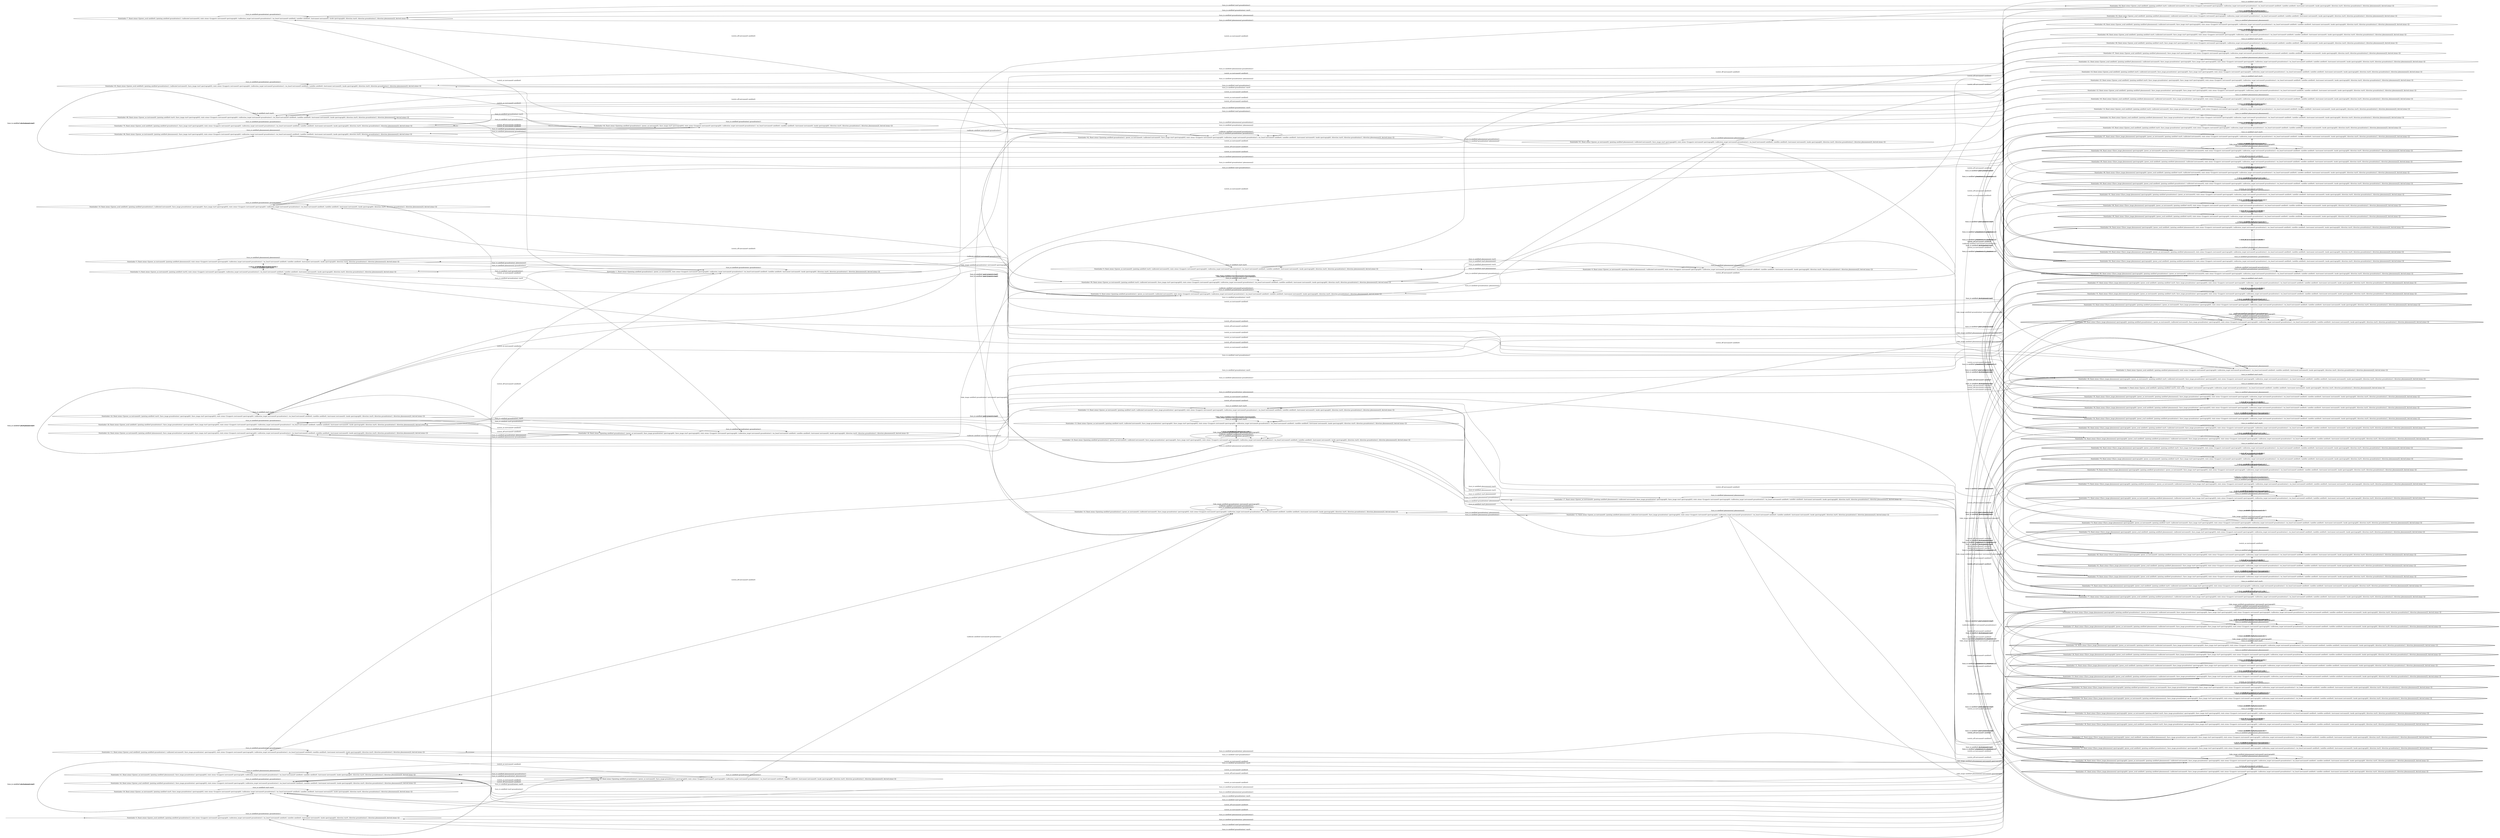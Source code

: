 digraph {
rankdir="LR"
s0[label="State(index=0, fluent atoms=[(power_avail satellite0), (pointing satellite0 groundstation1)], static atoms=[(supports instrument0 spectrograph0), (calibration_target instrument0 groundstation1), (on_board instrument0 satellite0), (satellite satellite0), (instrument instrument0), (mode spectrograph0), (direction star0), (direction groundstation1), (direction phenomenon2)], derived atoms=[])"]
s1[label="State(index=1, fluent atoms=[(pointing satellite0 groundstation1), (power_on instrument0)], static atoms=[(supports instrument0 spectrograph0), (calibration_target instrument0 groundstation1), (on_board instrument0 satellite0), (satellite satellite0), (instrument instrument0), (mode spectrograph0), (direction star0), (direction groundstation1), (direction phenomenon2)], derived atoms=[])"]
s2[label="State(index=2, fluent atoms=[(power_avail satellite0), (pointing satellite0 phenomenon2)], static atoms=[(supports instrument0 spectrograph0), (calibration_target instrument0 groundstation1), (on_board instrument0 satellite0), (satellite satellite0), (instrument instrument0), (mode spectrograph0), (direction star0), (direction groundstation1), (direction phenomenon2)], derived atoms=[])"]
s3[label="State(index=3, fluent atoms=[(power_avail satellite0), (pointing satellite0 star0)], static atoms=[(supports instrument0 spectrograph0), (calibration_target instrument0 groundstation1), (on_board instrument0 satellite0), (satellite satellite0), (instrument instrument0), (mode spectrograph0), (direction star0), (direction groundstation1), (direction phenomenon2)], derived atoms=[])"]
s4[label="State(index=4, fluent atoms=[(power_on instrument0), (pointing satellite0 star0)], static atoms=[(supports instrument0 spectrograph0), (calibration_target instrument0 groundstation1), (on_board instrument0 satellite0), (satellite satellite0), (instrument instrument0), (mode spectrograph0), (direction star0), (direction groundstation1), (direction phenomenon2)], derived atoms=[])"]
s5[label="State(index=5, fluent atoms=[(power_on instrument0), (pointing satellite0 phenomenon2)], static atoms=[(supports instrument0 spectrograph0), (calibration_target instrument0 groundstation1), (on_board instrument0 satellite0), (satellite satellite0), (instrument instrument0), (mode spectrograph0), (direction star0), (direction groundstation1), (direction phenomenon2)], derived atoms=[])"]
s6[label="State(index=6, fluent atoms=[(pointing satellite0 groundstation1), (power_on instrument0), (calibrated instrument0)], static atoms=[(supports instrument0 spectrograph0), (calibration_target instrument0 groundstation1), (on_board instrument0 satellite0), (satellite satellite0), (instrument instrument0), (mode spectrograph0), (direction star0), (direction groundstation1), (direction phenomenon2)], derived atoms=[])"]
s7[label="State(index=7, fluent atoms=[(power_avail satellite0), (pointing satellite0 groundstation1), (calibrated instrument0)], static atoms=[(supports instrument0 spectrograph0), (calibration_target instrument0 groundstation1), (on_board instrument0 satellite0), (satellite satellite0), (instrument instrument0), (mode spectrograph0), (direction star0), (direction groundstation1), (direction phenomenon2)], derived atoms=[])"]
s8[label="State(index=8, fluent atoms=[(power_on instrument0), (pointing satellite0 phenomenon2), (calibrated instrument0)], static atoms=[(supports instrument0 spectrograph0), (calibration_target instrument0 groundstation1), (on_board instrument0 satellite0), (satellite satellite0), (instrument instrument0), (mode spectrograph0), (direction star0), (direction groundstation1), (direction phenomenon2)], derived atoms=[])"]
s9[label="State(index=9, fluent atoms=[(power_on instrument0), (pointing satellite0 star0), (calibrated instrument0)], static atoms=[(supports instrument0 spectrograph0), (calibration_target instrument0 groundstation1), (on_board instrument0 satellite0), (satellite satellite0), (instrument instrument0), (mode spectrograph0), (direction star0), (direction groundstation1), (direction phenomenon2)], derived atoms=[])"]
s10[label="State(index=10, fluent atoms=[(pointing satellite0 groundstation1), (power_on instrument0), (calibrated instrument0), (have_image groundstation1 spectrograph0)], static atoms=[(supports instrument0 spectrograph0), (calibration_target instrument0 groundstation1), (on_board instrument0 satellite0), (satellite satellite0), (instrument instrument0), (mode spectrograph0), (direction star0), (direction groundstation1), (direction phenomenon2)], derived atoms=[])"]
s11[label="State(index=11, fluent atoms=[(power_avail satellite0), (pointing satellite0 groundstation1), (calibrated instrument0), (have_image groundstation1 spectrograph0)], static atoms=[(supports instrument0 spectrograph0), (calibration_target instrument0 groundstation1), (on_board instrument0 satellite0), (satellite satellite0), (instrument instrument0), (mode spectrograph0), (direction star0), (direction groundstation1), (direction phenomenon2)], derived atoms=[])"]
s12[label="State(index=12, fluent atoms=[(power_on instrument0), (pointing satellite0 phenomenon2), (calibrated instrument0), (have_image groundstation1 spectrograph0)], static atoms=[(supports instrument0 spectrograph0), (calibration_target instrument0 groundstation1), (on_board instrument0 satellite0), (satellite satellite0), (instrument instrument0), (mode spectrograph0), (direction star0), (direction groundstation1), (direction phenomenon2)], derived atoms=[])"]
s13[label="State(index=13, fluent atoms=[(power_on instrument0), (pointing satellite0 star0), (calibrated instrument0), (have_image groundstation1 spectrograph0)], static atoms=[(supports instrument0 spectrograph0), (calibration_target instrument0 groundstation1), (on_board instrument0 satellite0), (satellite satellite0), (instrument instrument0), (mode spectrograph0), (direction star0), (direction groundstation1), (direction phenomenon2)], derived atoms=[])"]
s14[label="State(index=14, fluent atoms=[(power_avail satellite0), (pointing satellite0 star0), (calibrated instrument0), (have_image groundstation1 spectrograph0)], static atoms=[(supports instrument0 spectrograph0), (calibration_target instrument0 groundstation1), (on_board instrument0 satellite0), (satellite satellite0), (instrument instrument0), (mode spectrograph0), (direction star0), (direction groundstation1), (direction phenomenon2)], derived atoms=[])"]
s15[label="State(index=15, fluent atoms=[(power_on instrument0), (pointing satellite0 star0), (calibrated instrument0), (have_image groundstation1 spectrograph0), (have_image star0 spectrograph0)], static atoms=[(supports instrument0 spectrograph0), (calibration_target instrument0 groundstation1), (on_board instrument0 satellite0), (satellite satellite0), (instrument instrument0), (mode spectrograph0), (direction star0), (direction groundstation1), (direction phenomenon2)], derived atoms=[])"]
s16[label="State(index=16, fluent atoms=[(power_avail satellite0), (pointing satellite0 star0), (calibrated instrument0), (have_image groundstation1 spectrograph0), (have_image star0 spectrograph0)], static atoms=[(supports instrument0 spectrograph0), (calibration_target instrument0 groundstation1), (on_board instrument0 satellite0), (satellite satellite0), (instrument instrument0), (mode spectrograph0), (direction star0), (direction groundstation1), (direction phenomenon2)], derived atoms=[])"]
s17[label="State(index=17, fluent atoms=[(power_on instrument0), (pointing satellite0 phenomenon2), (calibrated instrument0), (have_image groundstation1 spectrograph0), (have_image star0 spectrograph0)], static atoms=[(supports instrument0 spectrograph0), (calibration_target instrument0 groundstation1), (on_board instrument0 satellite0), (satellite satellite0), (instrument instrument0), (mode spectrograph0), (direction star0), (direction groundstation1), (direction phenomenon2)], derived atoms=[])"]
s18[label="State(index=18, fluent atoms=[(pointing satellite0 groundstation1), (power_on instrument0), (calibrated instrument0), (have_image groundstation1 spectrograph0), (have_image star0 spectrograph0)], static atoms=[(supports instrument0 spectrograph0), (calibration_target instrument0 groundstation1), (on_board instrument0 satellite0), (satellite satellite0), (instrument instrument0), (mode spectrograph0), (direction star0), (direction groundstation1), (direction phenomenon2)], derived atoms=[])"]
s19[label="State(index=19, fluent atoms=[(power_avail satellite0), (pointing satellite0 groundstation1), (calibrated instrument0), (have_image groundstation1 spectrograph0), (have_image star0 spectrograph0)], static atoms=[(supports instrument0 spectrograph0), (calibration_target instrument0 groundstation1), (on_board instrument0 satellite0), (satellite satellite0), (instrument instrument0), (mode spectrograph0), (direction star0), (direction groundstation1), (direction phenomenon2)], derived atoms=[])"]
s20[label="State(index=20, fluent atoms=[(pointing satellite0 groundstation1), (power_on instrument0), (have_image groundstation1 spectrograph0), (have_image star0 spectrograph0)], static atoms=[(supports instrument0 spectrograph0), (calibration_target instrument0 groundstation1), (on_board instrument0 satellite0), (satellite satellite0), (instrument instrument0), (mode spectrograph0), (direction star0), (direction groundstation1), (direction phenomenon2)], derived atoms=[])"]
s21[label="State(index=21, fluent atoms=[(power_avail satellite0), (pointing satellite0 phenomenon2), (calibrated instrument0), (have_image groundstation1 spectrograph0), (have_image star0 spectrograph0)], static atoms=[(supports instrument0 spectrograph0), (calibration_target instrument0 groundstation1), (on_board instrument0 satellite0), (satellite satellite0), (instrument instrument0), (mode spectrograph0), (direction star0), (direction groundstation1), (direction phenomenon2)], derived atoms=[])"]
s22[label="State(index=22, fluent atoms=[(power_on instrument0), (pointing satellite0 phenomenon2), (have_image groundstation1 spectrograph0), (have_image star0 spectrograph0)], static atoms=[(supports instrument0 spectrograph0), (calibration_target instrument0 groundstation1), (on_board instrument0 satellite0), (satellite satellite0), (instrument instrument0), (mode spectrograph0), (direction star0), (direction groundstation1), (direction phenomenon2)], derived atoms=[])"]
s23[label="State(index=23, fluent atoms=[(power_avail satellite0), (pointing satellite0 phenomenon2), (have_image groundstation1 spectrograph0), (have_image star0 spectrograph0)], static atoms=[(supports instrument0 spectrograph0), (calibration_target instrument0 groundstation1), (on_board instrument0 satellite0), (satellite satellite0), (instrument instrument0), (mode spectrograph0), (direction star0), (direction groundstation1), (direction phenomenon2)], derived atoms=[])"]
s24[label="State(index=24, fluent atoms=[(power_on instrument0), (pointing satellite0 star0), (have_image groundstation1 spectrograph0), (have_image star0 spectrograph0)], static atoms=[(supports instrument0 spectrograph0), (calibration_target instrument0 groundstation1), (on_board instrument0 satellite0), (satellite satellite0), (instrument instrument0), (mode spectrograph0), (direction star0), (direction groundstation1), (direction phenomenon2)], derived atoms=[])"]
s25[label="State(index=25, fluent atoms=[(power_avail satellite0), (pointing satellite0 star0), (have_image groundstation1 spectrograph0), (have_image star0 spectrograph0)], static atoms=[(supports instrument0 spectrograph0), (calibration_target instrument0 groundstation1), (on_board instrument0 satellite0), (satellite satellite0), (instrument instrument0), (mode spectrograph0), (direction star0), (direction groundstation1), (direction phenomenon2)], derived atoms=[])"]
s26[label="State(index=26, fluent atoms=[(power_avail satellite0), (pointing satellite0 groundstation1), (have_image groundstation1 spectrograph0), (have_image star0 spectrograph0)], static atoms=[(supports instrument0 spectrograph0), (calibration_target instrument0 groundstation1), (on_board instrument0 satellite0), (satellite satellite0), (instrument instrument0), (mode spectrograph0), (direction star0), (direction groundstation1), (direction phenomenon2)], derived atoms=[])"]
s27[peripheries=2,label="State(index=27, fluent atoms=[(have_image phenomenon2 spectrograph0), (power_on instrument0), (pointing satellite0 phenomenon2), (calibrated instrument0), (have_image groundstation1 spectrograph0), (have_image star0 spectrograph0)], static atoms=[(supports instrument0 spectrograph0), (calibration_target instrument0 groundstation1), (on_board instrument0 satellite0), (satellite satellite0), (instrument instrument0), (mode spectrograph0), (direction star0), (direction groundstation1), (direction phenomenon2)], derived atoms=[])"]
s28[peripheries=2,label="State(index=28, fluent atoms=[(have_image phenomenon2 spectrograph0), (power_avail satellite0), (pointing satellite0 phenomenon2), (calibrated instrument0), (have_image groundstation1 spectrograph0), (have_image star0 spectrograph0)], static atoms=[(supports instrument0 spectrograph0), (calibration_target instrument0 groundstation1), (on_board instrument0 satellite0), (satellite satellite0), (instrument instrument0), (mode spectrograph0), (direction star0), (direction groundstation1), (direction phenomenon2)], derived atoms=[])"]
s29[peripheries=2,label="State(index=29, fluent atoms=[(have_image phenomenon2 spectrograph0), (pointing satellite0 groundstation1), (power_on instrument0), (calibrated instrument0), (have_image groundstation1 spectrograph0), (have_image star0 spectrograph0)], static atoms=[(supports instrument0 spectrograph0), (calibration_target instrument0 groundstation1), (on_board instrument0 satellite0), (satellite satellite0), (instrument instrument0), (mode spectrograph0), (direction star0), (direction groundstation1), (direction phenomenon2)], derived atoms=[])"]
s30[peripheries=2,label="State(index=30, fluent atoms=[(have_image phenomenon2 spectrograph0), (power_on instrument0), (pointing satellite0 star0), (calibrated instrument0), (have_image groundstation1 spectrograph0), (have_image star0 spectrograph0)], static atoms=[(supports instrument0 spectrograph0), (calibration_target instrument0 groundstation1), (on_board instrument0 satellite0), (satellite satellite0), (instrument instrument0), (mode spectrograph0), (direction star0), (direction groundstation1), (direction phenomenon2)], derived atoms=[])"]
s31[peripheries=2,label="State(index=31, fluent atoms=[(have_image phenomenon2 spectrograph0), (power_avail satellite0), (pointing satellite0 star0), (calibrated instrument0), (have_image groundstation1 spectrograph0), (have_image star0 spectrograph0)], static atoms=[(supports instrument0 spectrograph0), (calibration_target instrument0 groundstation1), (on_board instrument0 satellite0), (satellite satellite0), (instrument instrument0), (mode spectrograph0), (direction star0), (direction groundstation1), (direction phenomenon2)], derived atoms=[])"]
s32[peripheries=2,label="State(index=32, fluent atoms=[(have_image phenomenon2 spectrograph0), (power_on instrument0), (pointing satellite0 star0), (have_image groundstation1 spectrograph0), (have_image star0 spectrograph0)], static atoms=[(supports instrument0 spectrograph0), (calibration_target instrument0 groundstation1), (on_board instrument0 satellite0), (satellite satellite0), (instrument instrument0), (mode spectrograph0), (direction star0), (direction groundstation1), (direction phenomenon2)], derived atoms=[])"]
s33[peripheries=2,label="State(index=33, fluent atoms=[(have_image phenomenon2 spectrograph0), (power_avail satellite0), (pointing satellite0 groundstation1), (calibrated instrument0), (have_image groundstation1 spectrograph0), (have_image star0 spectrograph0)], static atoms=[(supports instrument0 spectrograph0), (calibration_target instrument0 groundstation1), (on_board instrument0 satellite0), (satellite satellite0), (instrument instrument0), (mode spectrograph0), (direction star0), (direction groundstation1), (direction phenomenon2)], derived atoms=[])"]
s34[peripheries=2,label="State(index=34, fluent atoms=[(have_image phenomenon2 spectrograph0), (pointing satellite0 groundstation1), (power_on instrument0), (have_image groundstation1 spectrograph0), (have_image star0 spectrograph0)], static atoms=[(supports instrument0 spectrograph0), (calibration_target instrument0 groundstation1), (on_board instrument0 satellite0), (satellite satellite0), (instrument instrument0), (mode spectrograph0), (direction star0), (direction groundstation1), (direction phenomenon2)], derived atoms=[])"]
s35[peripheries=2,label="State(index=35, fluent atoms=[(have_image phenomenon2 spectrograph0), (power_avail satellite0), (pointing satellite0 groundstation1), (have_image groundstation1 spectrograph0), (have_image star0 spectrograph0)], static atoms=[(supports instrument0 spectrograph0), (calibration_target instrument0 groundstation1), (on_board instrument0 satellite0), (satellite satellite0), (instrument instrument0), (mode spectrograph0), (direction star0), (direction groundstation1), (direction phenomenon2)], derived atoms=[])"]
s36[peripheries=2,label="State(index=36, fluent atoms=[(have_image phenomenon2 spectrograph0), (power_on instrument0), (pointing satellite0 phenomenon2), (have_image groundstation1 spectrograph0), (have_image star0 spectrograph0)], static atoms=[(supports instrument0 spectrograph0), (calibration_target instrument0 groundstation1), (on_board instrument0 satellite0), (satellite satellite0), (instrument instrument0), (mode spectrograph0), (direction star0), (direction groundstation1), (direction phenomenon2)], derived atoms=[])"]
s37[peripheries=2,label="State(index=37, fluent atoms=[(have_image phenomenon2 spectrograph0), (power_avail satellite0), (pointing satellite0 phenomenon2), (have_image groundstation1 spectrograph0), (have_image star0 spectrograph0)], static atoms=[(supports instrument0 spectrograph0), (calibration_target instrument0 groundstation1), (on_board instrument0 satellite0), (satellite satellite0), (instrument instrument0), (mode spectrograph0), (direction star0), (direction groundstation1), (direction phenomenon2)], derived atoms=[])"]
s38[peripheries=2,label="State(index=38, fluent atoms=[(have_image phenomenon2 spectrograph0), (power_avail satellite0), (pointing satellite0 star0), (have_image groundstation1 spectrograph0), (have_image star0 spectrograph0)], static atoms=[(supports instrument0 spectrograph0), (calibration_target instrument0 groundstation1), (on_board instrument0 satellite0), (satellite satellite0), (instrument instrument0), (mode spectrograph0), (direction star0), (direction groundstation1), (direction phenomenon2)], derived atoms=[])"]
s39[label="State(index=39, fluent atoms=[(power_on instrument0), (pointing satellite0 star0), (have_image groundstation1 spectrograph0)], static atoms=[(supports instrument0 spectrograph0), (calibration_target instrument0 groundstation1), (on_board instrument0 satellite0), (satellite satellite0), (instrument instrument0), (mode spectrograph0), (direction star0), (direction groundstation1), (direction phenomenon2)], derived atoms=[])"]
s40[label="State(index=40, fluent atoms=[(power_avail satellite0), (pointing satellite0 phenomenon2), (calibrated instrument0), (have_image groundstation1 spectrograph0)], static atoms=[(supports instrument0 spectrograph0), (calibration_target instrument0 groundstation1), (on_board instrument0 satellite0), (satellite satellite0), (instrument instrument0), (mode spectrograph0), (direction star0), (direction groundstation1), (direction phenomenon2)], derived atoms=[])"]
s41[label="State(index=41, fluent atoms=[(power_on instrument0), (pointing satellite0 phenomenon2), (have_image groundstation1 spectrograph0)], static atoms=[(supports instrument0 spectrograph0), (calibration_target instrument0 groundstation1), (on_board instrument0 satellite0), (satellite satellite0), (instrument instrument0), (mode spectrograph0), (direction star0), (direction groundstation1), (direction phenomenon2)], derived atoms=[])"]
s42[label="State(index=42, fluent atoms=[(power_avail satellite0), (pointing satellite0 phenomenon2), (have_image groundstation1 spectrograph0)], static atoms=[(supports instrument0 spectrograph0), (calibration_target instrument0 groundstation1), (on_board instrument0 satellite0), (satellite satellite0), (instrument instrument0), (mode spectrograph0), (direction star0), (direction groundstation1), (direction phenomenon2)], derived atoms=[])"]
s43[label="State(index=43, fluent atoms=[(pointing satellite0 groundstation1), (power_on instrument0), (have_image groundstation1 spectrograph0)], static atoms=[(supports instrument0 spectrograph0), (calibration_target instrument0 groundstation1), (on_board instrument0 satellite0), (satellite satellite0), (instrument instrument0), (mode spectrograph0), (direction star0), (direction groundstation1), (direction phenomenon2)], derived atoms=[])"]
s44[label="State(index=44, fluent atoms=[(power_avail satellite0), (pointing satellite0 groundstation1), (have_image groundstation1 spectrograph0)], static atoms=[(supports instrument0 spectrograph0), (calibration_target instrument0 groundstation1), (on_board instrument0 satellite0), (satellite satellite0), (instrument instrument0), (mode spectrograph0), (direction star0), (direction groundstation1), (direction phenomenon2)], derived atoms=[])"]
s45[label="State(index=45, fluent atoms=[(power_avail satellite0), (pointing satellite0 star0), (have_image groundstation1 spectrograph0)], static atoms=[(supports instrument0 spectrograph0), (calibration_target instrument0 groundstation1), (on_board instrument0 satellite0), (satellite satellite0), (instrument instrument0), (mode spectrograph0), (direction star0), (direction groundstation1), (direction phenomenon2)], derived atoms=[])"]
s46[peripheries=2,label="State(index=46, fluent atoms=[(have_image phenomenon2 spectrograph0), (power_on instrument0), (pointing satellite0 phenomenon2), (calibrated instrument0), (have_image groundstation1 spectrograph0)], static atoms=[(supports instrument0 spectrograph0), (calibration_target instrument0 groundstation1), (on_board instrument0 satellite0), (satellite satellite0), (instrument instrument0), (mode spectrograph0), (direction star0), (direction groundstation1), (direction phenomenon2)], derived atoms=[])"]
s47[peripheries=2,label="State(index=47, fluent atoms=[(have_image phenomenon2 spectrograph0), (power_avail satellite0), (pointing satellite0 phenomenon2), (calibrated instrument0), (have_image groundstation1 spectrograph0)], static atoms=[(supports instrument0 spectrograph0), (calibration_target instrument0 groundstation1), (on_board instrument0 satellite0), (satellite satellite0), (instrument instrument0), (mode spectrograph0), (direction star0), (direction groundstation1), (direction phenomenon2)], derived atoms=[])"]
s48[peripheries=2,label="State(index=48, fluent atoms=[(have_image phenomenon2 spectrograph0), (pointing satellite0 groundstation1), (power_on instrument0), (calibrated instrument0), (have_image groundstation1 spectrograph0)], static atoms=[(supports instrument0 spectrograph0), (calibration_target instrument0 groundstation1), (on_board instrument0 satellite0), (satellite satellite0), (instrument instrument0), (mode spectrograph0), (direction star0), (direction groundstation1), (direction phenomenon2)], derived atoms=[])"]
s49[peripheries=2,label="State(index=49, fluent atoms=[(have_image phenomenon2 spectrograph0), (power_on instrument0), (pointing satellite0 star0), (calibrated instrument0), (have_image groundstation1 spectrograph0)], static atoms=[(supports instrument0 spectrograph0), (calibration_target instrument0 groundstation1), (on_board instrument0 satellite0), (satellite satellite0), (instrument instrument0), (mode spectrograph0), (direction star0), (direction groundstation1), (direction phenomenon2)], derived atoms=[])"]
s50[peripheries=2,label="State(index=50, fluent atoms=[(have_image phenomenon2 spectrograph0), (power_avail satellite0), (pointing satellite0 star0), (calibrated instrument0), (have_image groundstation1 spectrograph0)], static atoms=[(supports instrument0 spectrograph0), (calibration_target instrument0 groundstation1), (on_board instrument0 satellite0), (satellite satellite0), (instrument instrument0), (mode spectrograph0), (direction star0), (direction groundstation1), (direction phenomenon2)], derived atoms=[])"]
s51[peripheries=2,label="State(index=51, fluent atoms=[(have_image phenomenon2 spectrograph0), (power_on instrument0), (pointing satellite0 star0), (have_image groundstation1 spectrograph0)], static atoms=[(supports instrument0 spectrograph0), (calibration_target instrument0 groundstation1), (on_board instrument0 satellite0), (satellite satellite0), (instrument instrument0), (mode spectrograph0), (direction star0), (direction groundstation1), (direction phenomenon2)], derived atoms=[])"]
s52[peripheries=2,label="State(index=52, fluent atoms=[(have_image phenomenon2 spectrograph0), (power_avail satellite0), (pointing satellite0 groundstation1), (calibrated instrument0), (have_image groundstation1 spectrograph0)], static atoms=[(supports instrument0 spectrograph0), (calibration_target instrument0 groundstation1), (on_board instrument0 satellite0), (satellite satellite0), (instrument instrument0), (mode spectrograph0), (direction star0), (direction groundstation1), (direction phenomenon2)], derived atoms=[])"]
s53[peripheries=2,label="State(index=53, fluent atoms=[(have_image phenomenon2 spectrograph0), (pointing satellite0 groundstation1), (power_on instrument0), (have_image groundstation1 spectrograph0)], static atoms=[(supports instrument0 spectrograph0), (calibration_target instrument0 groundstation1), (on_board instrument0 satellite0), (satellite satellite0), (instrument instrument0), (mode spectrograph0), (direction star0), (direction groundstation1), (direction phenomenon2)], derived atoms=[])"]
s54[peripheries=2,label="State(index=54, fluent atoms=[(have_image phenomenon2 spectrograph0), (power_avail satellite0), (pointing satellite0 groundstation1), (have_image groundstation1 spectrograph0)], static atoms=[(supports instrument0 spectrograph0), (calibration_target instrument0 groundstation1), (on_board instrument0 satellite0), (satellite satellite0), (instrument instrument0), (mode spectrograph0), (direction star0), (direction groundstation1), (direction phenomenon2)], derived atoms=[])"]
s55[peripheries=2,label="State(index=55, fluent atoms=[(have_image phenomenon2 spectrograph0), (power_on instrument0), (pointing satellite0 phenomenon2), (have_image groundstation1 spectrograph0)], static atoms=[(supports instrument0 spectrograph0), (calibration_target instrument0 groundstation1), (on_board instrument0 satellite0), (satellite satellite0), (instrument instrument0), (mode spectrograph0), (direction star0), (direction groundstation1), (direction phenomenon2)], derived atoms=[])"]
s56[peripheries=2,label="State(index=56, fluent atoms=[(have_image phenomenon2 spectrograph0), (power_avail satellite0), (pointing satellite0 phenomenon2), (have_image groundstation1 spectrograph0)], static atoms=[(supports instrument0 spectrograph0), (calibration_target instrument0 groundstation1), (on_board instrument0 satellite0), (satellite satellite0), (instrument instrument0), (mode spectrograph0), (direction star0), (direction groundstation1), (direction phenomenon2)], derived atoms=[])"]
s57[peripheries=2,label="State(index=57, fluent atoms=[(have_image phenomenon2 spectrograph0), (power_avail satellite0), (pointing satellite0 star0), (have_image groundstation1 spectrograph0)], static atoms=[(supports instrument0 spectrograph0), (calibration_target instrument0 groundstation1), (on_board instrument0 satellite0), (satellite satellite0), (instrument instrument0), (mode spectrograph0), (direction star0), (direction groundstation1), (direction phenomenon2)], derived atoms=[])"]
s58[label="State(index=58, fluent atoms=[(power_avail satellite0), (pointing satellite0 star0), (calibrated instrument0)], static atoms=[(supports instrument0 spectrograph0), (calibration_target instrument0 groundstation1), (on_board instrument0 satellite0), (satellite satellite0), (instrument instrument0), (mode spectrograph0), (direction star0), (direction groundstation1), (direction phenomenon2)], derived atoms=[])"]
s59[label="State(index=59, fluent atoms=[(power_on instrument0), (pointing satellite0 star0), (calibrated instrument0), (have_image star0 spectrograph0)], static atoms=[(supports instrument0 spectrograph0), (calibration_target instrument0 groundstation1), (on_board instrument0 satellite0), (satellite satellite0), (instrument instrument0), (mode spectrograph0), (direction star0), (direction groundstation1), (direction phenomenon2)], derived atoms=[])"]
s60[label="State(index=60, fluent atoms=[(power_avail satellite0), (pointing satellite0 star0), (calibrated instrument0), (have_image star0 spectrograph0)], static atoms=[(supports instrument0 spectrograph0), (calibration_target instrument0 groundstation1), (on_board instrument0 satellite0), (satellite satellite0), (instrument instrument0), (mode spectrograph0), (direction star0), (direction groundstation1), (direction phenomenon2)], derived atoms=[])"]
s61[label="State(index=61, fluent atoms=[(power_on instrument0), (pointing satellite0 phenomenon2), (calibrated instrument0), (have_image star0 spectrograph0)], static atoms=[(supports instrument0 spectrograph0), (calibration_target instrument0 groundstation1), (on_board instrument0 satellite0), (satellite satellite0), (instrument instrument0), (mode spectrograph0), (direction star0), (direction groundstation1), (direction phenomenon2)], derived atoms=[])"]
s62[label="State(index=62, fluent atoms=[(pointing satellite0 groundstation1), (power_on instrument0), (calibrated instrument0), (have_image star0 spectrograph0)], static atoms=[(supports instrument0 spectrograph0), (calibration_target instrument0 groundstation1), (on_board instrument0 satellite0), (satellite satellite0), (instrument instrument0), (mode spectrograph0), (direction star0), (direction groundstation1), (direction phenomenon2)], derived atoms=[])"]
s63[label="State(index=63, fluent atoms=[(power_avail satellite0), (pointing satellite0 groundstation1), (calibrated instrument0), (have_image star0 spectrograph0)], static atoms=[(supports instrument0 spectrograph0), (calibration_target instrument0 groundstation1), (on_board instrument0 satellite0), (satellite satellite0), (instrument instrument0), (mode spectrograph0), (direction star0), (direction groundstation1), (direction phenomenon2)], derived atoms=[])"]
s64[label="State(index=64, fluent atoms=[(pointing satellite0 groundstation1), (power_on instrument0), (have_image star0 spectrograph0)], static atoms=[(supports instrument0 spectrograph0), (calibration_target instrument0 groundstation1), (on_board instrument0 satellite0), (satellite satellite0), (instrument instrument0), (mode spectrograph0), (direction star0), (direction groundstation1), (direction phenomenon2)], derived atoms=[])"]
s65[label="State(index=65, fluent atoms=[(power_avail satellite0), (pointing satellite0 phenomenon2), (calibrated instrument0), (have_image star0 spectrograph0)], static atoms=[(supports instrument0 spectrograph0), (calibration_target instrument0 groundstation1), (on_board instrument0 satellite0), (satellite satellite0), (instrument instrument0), (mode spectrograph0), (direction star0), (direction groundstation1), (direction phenomenon2)], derived atoms=[])"]
s66[label="State(index=66, fluent atoms=[(power_on instrument0), (pointing satellite0 phenomenon2), (have_image star0 spectrograph0)], static atoms=[(supports instrument0 spectrograph0), (calibration_target instrument0 groundstation1), (on_board instrument0 satellite0), (satellite satellite0), (instrument instrument0), (mode spectrograph0), (direction star0), (direction groundstation1), (direction phenomenon2)], derived atoms=[])"]
s67[label="State(index=67, fluent atoms=[(power_avail satellite0), (pointing satellite0 phenomenon2), (have_image star0 spectrograph0)], static atoms=[(supports instrument0 spectrograph0), (calibration_target instrument0 groundstation1), (on_board instrument0 satellite0), (satellite satellite0), (instrument instrument0), (mode spectrograph0), (direction star0), (direction groundstation1), (direction phenomenon2)], derived atoms=[])"]
s68[label="State(index=68, fluent atoms=[(power_on instrument0), (pointing satellite0 star0), (have_image star0 spectrograph0)], static atoms=[(supports instrument0 spectrograph0), (calibration_target instrument0 groundstation1), (on_board instrument0 satellite0), (satellite satellite0), (instrument instrument0), (mode spectrograph0), (direction star0), (direction groundstation1), (direction phenomenon2)], derived atoms=[])"]
s69[label="State(index=69, fluent atoms=[(power_avail satellite0), (pointing satellite0 star0), (have_image star0 spectrograph0)], static atoms=[(supports instrument0 spectrograph0), (calibration_target instrument0 groundstation1), (on_board instrument0 satellite0), (satellite satellite0), (instrument instrument0), (mode spectrograph0), (direction star0), (direction groundstation1), (direction phenomenon2)], derived atoms=[])"]
s70[label="State(index=70, fluent atoms=[(power_avail satellite0), (pointing satellite0 groundstation1), (have_image star0 spectrograph0)], static atoms=[(supports instrument0 spectrograph0), (calibration_target instrument0 groundstation1), (on_board instrument0 satellite0), (satellite satellite0), (instrument instrument0), (mode spectrograph0), (direction star0), (direction groundstation1), (direction phenomenon2)], derived atoms=[])"]
s71[peripheries=2,label="State(index=71, fluent atoms=[(have_image phenomenon2 spectrograph0), (power_on instrument0), (pointing satellite0 phenomenon2), (calibrated instrument0), (have_image star0 spectrograph0)], static atoms=[(supports instrument0 spectrograph0), (calibration_target instrument0 groundstation1), (on_board instrument0 satellite0), (satellite satellite0), (instrument instrument0), (mode spectrograph0), (direction star0), (direction groundstation1), (direction phenomenon2)], derived atoms=[])"]
s72[peripheries=2,label="State(index=72, fluent atoms=[(have_image phenomenon2 spectrograph0), (power_avail satellite0), (pointing satellite0 phenomenon2), (calibrated instrument0), (have_image star0 spectrograph0)], static atoms=[(supports instrument0 spectrograph0), (calibration_target instrument0 groundstation1), (on_board instrument0 satellite0), (satellite satellite0), (instrument instrument0), (mode spectrograph0), (direction star0), (direction groundstation1), (direction phenomenon2)], derived atoms=[])"]
s73[peripheries=2,label="State(index=73, fluent atoms=[(have_image phenomenon2 spectrograph0), (pointing satellite0 groundstation1), (power_on instrument0), (calibrated instrument0), (have_image star0 spectrograph0)], static atoms=[(supports instrument0 spectrograph0), (calibration_target instrument0 groundstation1), (on_board instrument0 satellite0), (satellite satellite0), (instrument instrument0), (mode spectrograph0), (direction star0), (direction groundstation1), (direction phenomenon2)], derived atoms=[])"]
s74[peripheries=2,label="State(index=74, fluent atoms=[(have_image phenomenon2 spectrograph0), (power_on instrument0), (pointing satellite0 star0), (calibrated instrument0), (have_image star0 spectrograph0)], static atoms=[(supports instrument0 spectrograph0), (calibration_target instrument0 groundstation1), (on_board instrument0 satellite0), (satellite satellite0), (instrument instrument0), (mode spectrograph0), (direction star0), (direction groundstation1), (direction phenomenon2)], derived atoms=[])"]
s75[peripheries=2,label="State(index=75, fluent atoms=[(have_image phenomenon2 spectrograph0), (power_avail satellite0), (pointing satellite0 star0), (calibrated instrument0), (have_image star0 spectrograph0)], static atoms=[(supports instrument0 spectrograph0), (calibration_target instrument0 groundstation1), (on_board instrument0 satellite0), (satellite satellite0), (instrument instrument0), (mode spectrograph0), (direction star0), (direction groundstation1), (direction phenomenon2)], derived atoms=[])"]
s76[peripheries=2,label="State(index=76, fluent atoms=[(have_image phenomenon2 spectrograph0), (power_on instrument0), (pointing satellite0 star0), (have_image star0 spectrograph0)], static atoms=[(supports instrument0 spectrograph0), (calibration_target instrument0 groundstation1), (on_board instrument0 satellite0), (satellite satellite0), (instrument instrument0), (mode spectrograph0), (direction star0), (direction groundstation1), (direction phenomenon2)], derived atoms=[])"]
s77[peripheries=2,label="State(index=77, fluent atoms=[(have_image phenomenon2 spectrograph0), (power_avail satellite0), (pointing satellite0 groundstation1), (calibrated instrument0), (have_image star0 spectrograph0)], static atoms=[(supports instrument0 spectrograph0), (calibration_target instrument0 groundstation1), (on_board instrument0 satellite0), (satellite satellite0), (instrument instrument0), (mode spectrograph0), (direction star0), (direction groundstation1), (direction phenomenon2)], derived atoms=[])"]
s78[peripheries=2,label="State(index=78, fluent atoms=[(have_image phenomenon2 spectrograph0), (pointing satellite0 groundstation1), (power_on instrument0), (have_image star0 spectrograph0)], static atoms=[(supports instrument0 spectrograph0), (calibration_target instrument0 groundstation1), (on_board instrument0 satellite0), (satellite satellite0), (instrument instrument0), (mode spectrograph0), (direction star0), (direction groundstation1), (direction phenomenon2)], derived atoms=[])"]
s79[peripheries=2,label="State(index=79, fluent atoms=[(have_image phenomenon2 spectrograph0), (power_avail satellite0), (pointing satellite0 groundstation1), (have_image star0 spectrograph0)], static atoms=[(supports instrument0 spectrograph0), (calibration_target instrument0 groundstation1), (on_board instrument0 satellite0), (satellite satellite0), (instrument instrument0), (mode spectrograph0), (direction star0), (direction groundstation1), (direction phenomenon2)], derived atoms=[])"]
s80[peripheries=2,label="State(index=80, fluent atoms=[(have_image phenomenon2 spectrograph0), (power_on instrument0), (pointing satellite0 phenomenon2), (have_image star0 spectrograph0)], static atoms=[(supports instrument0 spectrograph0), (calibration_target instrument0 groundstation1), (on_board instrument0 satellite0), (satellite satellite0), (instrument instrument0), (mode spectrograph0), (direction star0), (direction groundstation1), (direction phenomenon2)], derived atoms=[])"]
s81[peripheries=2,label="State(index=81, fluent atoms=[(have_image phenomenon2 spectrograph0), (power_avail satellite0), (pointing satellite0 phenomenon2), (have_image star0 spectrograph0)], static atoms=[(supports instrument0 spectrograph0), (calibration_target instrument0 groundstation1), (on_board instrument0 satellite0), (satellite satellite0), (instrument instrument0), (mode spectrograph0), (direction star0), (direction groundstation1), (direction phenomenon2)], derived atoms=[])"]
s82[peripheries=2,label="State(index=82, fluent atoms=[(have_image phenomenon2 spectrograph0), (power_avail satellite0), (pointing satellite0 star0), (have_image star0 spectrograph0)], static atoms=[(supports instrument0 spectrograph0), (calibration_target instrument0 groundstation1), (on_board instrument0 satellite0), (satellite satellite0), (instrument instrument0), (mode spectrograph0), (direction star0), (direction groundstation1), (direction phenomenon2)], derived atoms=[])"]
s83[label="State(index=83, fluent atoms=[(power_avail satellite0), (pointing satellite0 phenomenon2), (calibrated instrument0)], static atoms=[(supports instrument0 spectrograph0), (calibration_target instrument0 groundstation1), (on_board instrument0 satellite0), (satellite satellite0), (instrument instrument0), (mode spectrograph0), (direction star0), (direction groundstation1), (direction phenomenon2)], derived atoms=[])"]
s84[peripheries=2,label="State(index=84, fluent atoms=[(have_image phenomenon2 spectrograph0), (power_on instrument0), (pointing satellite0 phenomenon2), (calibrated instrument0)], static atoms=[(supports instrument0 spectrograph0), (calibration_target instrument0 groundstation1), (on_board instrument0 satellite0), (satellite satellite0), (instrument instrument0), (mode spectrograph0), (direction star0), (direction groundstation1), (direction phenomenon2)], derived atoms=[])"]
s85[peripheries=2,label="State(index=85, fluent atoms=[(have_image phenomenon2 spectrograph0), (power_avail satellite0), (pointing satellite0 phenomenon2), (calibrated instrument0)], static atoms=[(supports instrument0 spectrograph0), (calibration_target instrument0 groundstation1), (on_board instrument0 satellite0), (satellite satellite0), (instrument instrument0), (mode spectrograph0), (direction star0), (direction groundstation1), (direction phenomenon2)], derived atoms=[])"]
s86[peripheries=2,label="State(index=86, fluent atoms=[(have_image phenomenon2 spectrograph0), (pointing satellite0 groundstation1), (power_on instrument0), (calibrated instrument0)], static atoms=[(supports instrument0 spectrograph0), (calibration_target instrument0 groundstation1), (on_board instrument0 satellite0), (satellite satellite0), (instrument instrument0), (mode spectrograph0), (direction star0), (direction groundstation1), (direction phenomenon2)], derived atoms=[])"]
s87[peripheries=2,label="State(index=87, fluent atoms=[(have_image phenomenon2 spectrograph0), (power_on instrument0), (pointing satellite0 star0), (calibrated instrument0)], static atoms=[(supports instrument0 spectrograph0), (calibration_target instrument0 groundstation1), (on_board instrument0 satellite0), (satellite satellite0), (instrument instrument0), (mode spectrograph0), (direction star0), (direction groundstation1), (direction phenomenon2)], derived atoms=[])"]
s88[peripheries=2,label="State(index=88, fluent atoms=[(have_image phenomenon2 spectrograph0), (power_avail satellite0), (pointing satellite0 star0), (calibrated instrument0)], static atoms=[(supports instrument0 spectrograph0), (calibration_target instrument0 groundstation1), (on_board instrument0 satellite0), (satellite satellite0), (instrument instrument0), (mode spectrograph0), (direction star0), (direction groundstation1), (direction phenomenon2)], derived atoms=[])"]
s89[peripheries=2,label="State(index=89, fluent atoms=[(have_image phenomenon2 spectrograph0), (power_on instrument0), (pointing satellite0 star0)], static atoms=[(supports instrument0 spectrograph0), (calibration_target instrument0 groundstation1), (on_board instrument0 satellite0), (satellite satellite0), (instrument instrument0), (mode spectrograph0), (direction star0), (direction groundstation1), (direction phenomenon2)], derived atoms=[])"]
s90[peripheries=2,label="State(index=90, fluent atoms=[(have_image phenomenon2 spectrograph0), (power_avail satellite0), (pointing satellite0 groundstation1), (calibrated instrument0)], static atoms=[(supports instrument0 spectrograph0), (calibration_target instrument0 groundstation1), (on_board instrument0 satellite0), (satellite satellite0), (instrument instrument0), (mode spectrograph0), (direction star0), (direction groundstation1), (direction phenomenon2)], derived atoms=[])"]
s91[peripheries=2,label="State(index=91, fluent atoms=[(have_image phenomenon2 spectrograph0), (pointing satellite0 groundstation1), (power_on instrument0)], static atoms=[(supports instrument0 spectrograph0), (calibration_target instrument0 groundstation1), (on_board instrument0 satellite0), (satellite satellite0), (instrument instrument0), (mode spectrograph0), (direction star0), (direction groundstation1), (direction phenomenon2)], derived atoms=[])"]
s92[peripheries=2,label="State(index=92, fluent atoms=[(have_image phenomenon2 spectrograph0), (power_avail satellite0), (pointing satellite0 groundstation1)], static atoms=[(supports instrument0 spectrograph0), (calibration_target instrument0 groundstation1), (on_board instrument0 satellite0), (satellite satellite0), (instrument instrument0), (mode spectrograph0), (direction star0), (direction groundstation1), (direction phenomenon2)], derived atoms=[])"]
s93[peripheries=2,label="State(index=93, fluent atoms=[(have_image phenomenon2 spectrograph0), (power_on instrument0), (pointing satellite0 phenomenon2)], static atoms=[(supports instrument0 spectrograph0), (calibration_target instrument0 groundstation1), (on_board instrument0 satellite0), (satellite satellite0), (instrument instrument0), (mode spectrograph0), (direction star0), (direction groundstation1), (direction phenomenon2)], derived atoms=[])"]
s94[peripheries=2,label="State(index=94, fluent atoms=[(have_image phenomenon2 spectrograph0), (power_avail satellite0), (pointing satellite0 phenomenon2)], static atoms=[(supports instrument0 spectrograph0), (calibration_target instrument0 groundstation1), (on_board instrument0 satellite0), (satellite satellite0), (instrument instrument0), (mode spectrograph0), (direction star0), (direction groundstation1), (direction phenomenon2)], derived atoms=[])"]
s95[peripheries=2,label="State(index=95, fluent atoms=[(have_image phenomenon2 spectrograph0), (power_avail satellite0), (pointing satellite0 star0)], static atoms=[(supports instrument0 spectrograph0), (calibration_target instrument0 groundstation1), (on_board instrument0 satellite0), (satellite satellite0), (instrument instrument0), (mode spectrograph0), (direction star0), (direction groundstation1), (direction phenomenon2)], derived atoms=[])"]
Dangling [ label = "", style = invis ]
{ rank = same; Dangling }
Dangling -> s0
{ rank = same; s2,s3,s14,s16,s21,s23,s25,s40,s42,s45,s58,s60,s65,s67,s69,s83}
{ rank = same; s0,s4,s5,s7,s11,s19,s22,s24,s26,s39,s41,s44,s63,s66,s68,s70}
{ rank = same; s1,s20,s43,s64}
{ rank = same; s6,s9,s10,s13,s15,s18,s59,s62}
{ rank = same; s8,s12,s17,s61}
{ rank = same; s27,s28,s29,s30,s31,s32,s33,s34,s35,s36,s37,s38,s46,s47,s48,s49,s50,s51,s52,s53,s54,s55,s56,s57,s71,s72,s73,s74,s75,s76,s77,s78,s79,s80,s81,s82,s84,s85,s86,s87,s88,s89,s90,s91,s92,s93,s94,s95}
s0->s1 [label="(switch_on instrument0 satellite0)"]
s0->s2 [label="(turn_to satellite0 phenomenon2 groundstation1)"]
s0->s0 [label="(turn_to satellite0 groundstation1 groundstation1)"]
s0->s3 [label="(turn_to satellite0 star0 groundstation1)"]
s3->s4 [label="(switch_on instrument0 satellite0)"]
s3->s2 [label="(turn_to satellite0 phenomenon2 star0)"]
s3->s0 [label="(turn_to satellite0 groundstation1 star0)"]
s3->s3 [label="(turn_to satellite0 star0 star0)"]
s4->s3 [label="(switch_off instrument0 satellite0)"]
s4->s5 [label="(turn_to satellite0 phenomenon2 star0)"]
s4->s1 [label="(turn_to satellite0 groundstation1 star0)"]
s4->s4 [label="(turn_to satellite0 star0 star0)"]
s5->s2 [label="(switch_off instrument0 satellite0)"]
s5->s5 [label="(turn_to satellite0 phenomenon2 phenomenon2)"]
s5->s1 [label="(turn_to satellite0 groundstation1 phenomenon2)"]
s5->s4 [label="(turn_to satellite0 star0 phenomenon2)"]
s2->s5 [label="(switch_on instrument0 satellite0)"]
s2->s2 [label="(turn_to satellite0 phenomenon2 phenomenon2)"]
s2->s0 [label="(turn_to satellite0 groundstation1 phenomenon2)"]
s2->s3 [label="(turn_to satellite0 star0 phenomenon2)"]
s1->s0 [label="(switch_off instrument0 satellite0)"]
s1->s5 [label="(turn_to satellite0 phenomenon2 groundstation1)"]
s1->s1 [label="(turn_to satellite0 groundstation1 groundstation1)"]
s1->s4 [label="(turn_to satellite0 star0 groundstation1)"]
s1->s6 [label="(calibrate satellite0 instrument0 groundstation1)"]
s6->s7 [label="(switch_off instrument0 satellite0)"]
s6->s8 [label="(turn_to satellite0 phenomenon2 groundstation1)"]
s6->s6 [label="(turn_to satellite0 groundstation1 groundstation1)"]
s6->s9 [label="(turn_to satellite0 star0 groundstation1)"]
s6->s6 [label="(calibrate satellite0 instrument0 groundstation1)"]
s6->s10 [label="(take_image satellite0 groundstation1 instrument0 spectrograph0)"]
s10->s11 [label="(switch_off instrument0 satellite0)"]
s10->s12 [label="(turn_to satellite0 phenomenon2 groundstation1)"]
s10->s10 [label="(turn_to satellite0 groundstation1 groundstation1)"]
s10->s13 [label="(turn_to satellite0 star0 groundstation1)"]
s10->s10 [label="(calibrate satellite0 instrument0 groundstation1)"]
s10->s10 [label="(take_image satellite0 groundstation1 instrument0 spectrograph0)"]
s13->s14 [label="(switch_off instrument0 satellite0)"]
s13->s12 [label="(turn_to satellite0 phenomenon2 star0)"]
s13->s10 [label="(turn_to satellite0 groundstation1 star0)"]
s13->s13 [label="(turn_to satellite0 star0 star0)"]
s13->s15 [label="(take_image satellite0 star0 instrument0 spectrograph0)"]
s15->s16 [label="(switch_off instrument0 satellite0)"]
s15->s17 [label="(turn_to satellite0 phenomenon2 star0)"]
s15->s18 [label="(turn_to satellite0 groundstation1 star0)"]
s15->s15 [label="(turn_to satellite0 star0 star0)"]
s15->s15 [label="(take_image satellite0 star0 instrument0 spectrograph0)"]
s18->s19 [label="(switch_off instrument0 satellite0)"]
s18->s17 [label="(turn_to satellite0 phenomenon2 groundstation1)"]
s18->s18 [label="(turn_to satellite0 groundstation1 groundstation1)"]
s18->s15 [label="(turn_to satellite0 star0 groundstation1)"]
s18->s18 [label="(calibrate satellite0 instrument0 groundstation1)"]
s18->s18 [label="(take_image satellite0 groundstation1 instrument0 spectrograph0)"]
s19->s20 [label="(switch_on instrument0 satellite0)"]
s19->s21 [label="(turn_to satellite0 phenomenon2 groundstation1)"]
s19->s19 [label="(turn_to satellite0 groundstation1 groundstation1)"]
s19->s16 [label="(turn_to satellite0 star0 groundstation1)"]
s21->s22 [label="(switch_on instrument0 satellite0)"]
s21->s21 [label="(turn_to satellite0 phenomenon2 phenomenon2)"]
s21->s19 [label="(turn_to satellite0 groundstation1 phenomenon2)"]
s21->s16 [label="(turn_to satellite0 star0 phenomenon2)"]
s22->s23 [label="(switch_off instrument0 satellite0)"]
s22->s22 [label="(turn_to satellite0 phenomenon2 phenomenon2)"]
s22->s20 [label="(turn_to satellite0 groundstation1 phenomenon2)"]
s22->s24 [label="(turn_to satellite0 star0 phenomenon2)"]
s24->s25 [label="(switch_off instrument0 satellite0)"]
s24->s22 [label="(turn_to satellite0 phenomenon2 star0)"]
s24->s20 [label="(turn_to satellite0 groundstation1 star0)"]
s24->s24 [label="(turn_to satellite0 star0 star0)"]
s25->s24 [label="(switch_on instrument0 satellite0)"]
s25->s23 [label="(turn_to satellite0 phenomenon2 star0)"]
s25->s26 [label="(turn_to satellite0 groundstation1 star0)"]
s25->s25 [label="(turn_to satellite0 star0 star0)"]
s26->s20 [label="(switch_on instrument0 satellite0)"]
s26->s23 [label="(turn_to satellite0 phenomenon2 groundstation1)"]
s26->s26 [label="(turn_to satellite0 groundstation1 groundstation1)"]
s26->s25 [label="(turn_to satellite0 star0 groundstation1)"]
s23->s22 [label="(switch_on instrument0 satellite0)"]
s23->s23 [label="(turn_to satellite0 phenomenon2 phenomenon2)"]
s23->s26 [label="(turn_to satellite0 groundstation1 phenomenon2)"]
s23->s25 [label="(turn_to satellite0 star0 phenomenon2)"]
s20->s26 [label="(switch_off instrument0 satellite0)"]
s20->s22 [label="(turn_to satellite0 phenomenon2 groundstation1)"]
s20->s20 [label="(turn_to satellite0 groundstation1 groundstation1)"]
s20->s24 [label="(turn_to satellite0 star0 groundstation1)"]
s20->s18 [label="(calibrate satellite0 instrument0 groundstation1)"]
s17->s21 [label="(switch_off instrument0 satellite0)"]
s17->s17 [label="(turn_to satellite0 phenomenon2 phenomenon2)"]
s17->s18 [label="(turn_to satellite0 groundstation1 phenomenon2)"]
s17->s15 [label="(turn_to satellite0 star0 phenomenon2)"]
s17->s27 [label="(take_image satellite0 phenomenon2 instrument0 spectrograph0)"]
s27->s28 [label="(switch_off instrument0 satellite0)"]
s27->s27 [label="(turn_to satellite0 phenomenon2 phenomenon2)"]
s27->s29 [label="(turn_to satellite0 groundstation1 phenomenon2)"]
s27->s30 [label="(turn_to satellite0 star0 phenomenon2)"]
s27->s27 [label="(take_image satellite0 phenomenon2 instrument0 spectrograph0)"]
s30->s31 [label="(switch_off instrument0 satellite0)"]
s30->s27 [label="(turn_to satellite0 phenomenon2 star0)"]
s30->s29 [label="(turn_to satellite0 groundstation1 star0)"]
s30->s30 [label="(turn_to satellite0 star0 star0)"]
s30->s30 [label="(take_image satellite0 star0 instrument0 spectrograph0)"]
s31->s32 [label="(switch_on instrument0 satellite0)"]
s31->s28 [label="(turn_to satellite0 phenomenon2 star0)"]
s31->s33 [label="(turn_to satellite0 groundstation1 star0)"]
s31->s31 [label="(turn_to satellite0 star0 star0)"]
s33->s34 [label="(switch_on instrument0 satellite0)"]
s33->s28 [label="(turn_to satellite0 phenomenon2 groundstation1)"]
s33->s33 [label="(turn_to satellite0 groundstation1 groundstation1)"]
s33->s31 [label="(turn_to satellite0 star0 groundstation1)"]
s34->s35 [label="(switch_off instrument0 satellite0)"]
s34->s36 [label="(turn_to satellite0 phenomenon2 groundstation1)"]
s34->s34 [label="(turn_to satellite0 groundstation1 groundstation1)"]
s34->s32 [label="(turn_to satellite0 star0 groundstation1)"]
s34->s29 [label="(calibrate satellite0 instrument0 groundstation1)"]
s36->s37 [label="(switch_off instrument0 satellite0)"]
s36->s36 [label="(turn_to satellite0 phenomenon2 phenomenon2)"]
s36->s34 [label="(turn_to satellite0 groundstation1 phenomenon2)"]
s36->s32 [label="(turn_to satellite0 star0 phenomenon2)"]
s37->s36 [label="(switch_on instrument0 satellite0)"]
s37->s37 [label="(turn_to satellite0 phenomenon2 phenomenon2)"]
s37->s35 [label="(turn_to satellite0 groundstation1 phenomenon2)"]
s37->s38 [label="(turn_to satellite0 star0 phenomenon2)"]
s38->s32 [label="(switch_on instrument0 satellite0)"]
s38->s37 [label="(turn_to satellite0 phenomenon2 star0)"]
s38->s35 [label="(turn_to satellite0 groundstation1 star0)"]
s38->s38 [label="(turn_to satellite0 star0 star0)"]
s35->s34 [label="(switch_on instrument0 satellite0)"]
s35->s37 [label="(turn_to satellite0 phenomenon2 groundstation1)"]
s35->s35 [label="(turn_to satellite0 groundstation1 groundstation1)"]
s35->s38 [label="(turn_to satellite0 star0 groundstation1)"]
s32->s38 [label="(switch_off instrument0 satellite0)"]
s32->s36 [label="(turn_to satellite0 phenomenon2 star0)"]
s32->s34 [label="(turn_to satellite0 groundstation1 star0)"]
s32->s32 [label="(turn_to satellite0 star0 star0)"]
s29->s33 [label="(switch_off instrument0 satellite0)"]
s29->s27 [label="(turn_to satellite0 phenomenon2 groundstation1)"]
s29->s29 [label="(turn_to satellite0 groundstation1 groundstation1)"]
s29->s30 [label="(turn_to satellite0 star0 groundstation1)"]
s29->s29 [label="(calibrate satellite0 instrument0 groundstation1)"]
s29->s29 [label="(take_image satellite0 groundstation1 instrument0 spectrograph0)"]
s28->s36 [label="(switch_on instrument0 satellite0)"]
s28->s28 [label="(turn_to satellite0 phenomenon2 phenomenon2)"]
s28->s33 [label="(turn_to satellite0 groundstation1 phenomenon2)"]
s28->s31 [label="(turn_to satellite0 star0 phenomenon2)"]
s16->s24 [label="(switch_on instrument0 satellite0)"]
s16->s21 [label="(turn_to satellite0 phenomenon2 star0)"]
s16->s19 [label="(turn_to satellite0 groundstation1 star0)"]
s16->s16 [label="(turn_to satellite0 star0 star0)"]
s14->s39 [label="(switch_on instrument0 satellite0)"]
s14->s40 [label="(turn_to satellite0 phenomenon2 star0)"]
s14->s11 [label="(turn_to satellite0 groundstation1 star0)"]
s14->s14 [label="(turn_to satellite0 star0 star0)"]
s40->s41 [label="(switch_on instrument0 satellite0)"]
s40->s40 [label="(turn_to satellite0 phenomenon2 phenomenon2)"]
s40->s11 [label="(turn_to satellite0 groundstation1 phenomenon2)"]
s40->s14 [label="(turn_to satellite0 star0 phenomenon2)"]
s41->s42 [label="(switch_off instrument0 satellite0)"]
s41->s41 [label="(turn_to satellite0 phenomenon2 phenomenon2)"]
s41->s43 [label="(turn_to satellite0 groundstation1 phenomenon2)"]
s41->s39 [label="(turn_to satellite0 star0 phenomenon2)"]
s43->s44 [label="(switch_off instrument0 satellite0)"]
s43->s41 [label="(turn_to satellite0 phenomenon2 groundstation1)"]
s43->s43 [label="(turn_to satellite0 groundstation1 groundstation1)"]
s43->s39 [label="(turn_to satellite0 star0 groundstation1)"]
s43->s10 [label="(calibrate satellite0 instrument0 groundstation1)"]
s44->s43 [label="(switch_on instrument0 satellite0)"]
s44->s42 [label="(turn_to satellite0 phenomenon2 groundstation1)"]
s44->s44 [label="(turn_to satellite0 groundstation1 groundstation1)"]
s44->s45 [label="(turn_to satellite0 star0 groundstation1)"]
s45->s39 [label="(switch_on instrument0 satellite0)"]
s45->s42 [label="(turn_to satellite0 phenomenon2 star0)"]
s45->s44 [label="(turn_to satellite0 groundstation1 star0)"]
s45->s45 [label="(turn_to satellite0 star0 star0)"]
s42->s41 [label="(switch_on instrument0 satellite0)"]
s42->s42 [label="(turn_to satellite0 phenomenon2 phenomenon2)"]
s42->s44 [label="(turn_to satellite0 groundstation1 phenomenon2)"]
s42->s45 [label="(turn_to satellite0 star0 phenomenon2)"]
s39->s45 [label="(switch_off instrument0 satellite0)"]
s39->s41 [label="(turn_to satellite0 phenomenon2 star0)"]
s39->s43 [label="(turn_to satellite0 groundstation1 star0)"]
s39->s39 [label="(turn_to satellite0 star0 star0)"]
s12->s40 [label="(switch_off instrument0 satellite0)"]
s12->s12 [label="(turn_to satellite0 phenomenon2 phenomenon2)"]
s12->s10 [label="(turn_to satellite0 groundstation1 phenomenon2)"]
s12->s13 [label="(turn_to satellite0 star0 phenomenon2)"]
s12->s46 [label="(take_image satellite0 phenomenon2 instrument0 spectrograph0)"]
s46->s47 [label="(switch_off instrument0 satellite0)"]
s46->s46 [label="(turn_to satellite0 phenomenon2 phenomenon2)"]
s46->s48 [label="(turn_to satellite0 groundstation1 phenomenon2)"]
s46->s49 [label="(turn_to satellite0 star0 phenomenon2)"]
s46->s46 [label="(take_image satellite0 phenomenon2 instrument0 spectrograph0)"]
s49->s50 [label="(switch_off instrument0 satellite0)"]
s49->s46 [label="(turn_to satellite0 phenomenon2 star0)"]
s49->s48 [label="(turn_to satellite0 groundstation1 star0)"]
s49->s49 [label="(turn_to satellite0 star0 star0)"]
s49->s30 [label="(take_image satellite0 star0 instrument0 spectrograph0)"]
s50->s51 [label="(switch_on instrument0 satellite0)"]
s50->s47 [label="(turn_to satellite0 phenomenon2 star0)"]
s50->s52 [label="(turn_to satellite0 groundstation1 star0)"]
s50->s50 [label="(turn_to satellite0 star0 star0)"]
s52->s53 [label="(switch_on instrument0 satellite0)"]
s52->s47 [label="(turn_to satellite0 phenomenon2 groundstation1)"]
s52->s52 [label="(turn_to satellite0 groundstation1 groundstation1)"]
s52->s50 [label="(turn_to satellite0 star0 groundstation1)"]
s53->s54 [label="(switch_off instrument0 satellite0)"]
s53->s55 [label="(turn_to satellite0 phenomenon2 groundstation1)"]
s53->s53 [label="(turn_to satellite0 groundstation1 groundstation1)"]
s53->s51 [label="(turn_to satellite0 star0 groundstation1)"]
s53->s48 [label="(calibrate satellite0 instrument0 groundstation1)"]
s55->s56 [label="(switch_off instrument0 satellite0)"]
s55->s55 [label="(turn_to satellite0 phenomenon2 phenomenon2)"]
s55->s53 [label="(turn_to satellite0 groundstation1 phenomenon2)"]
s55->s51 [label="(turn_to satellite0 star0 phenomenon2)"]
s56->s55 [label="(switch_on instrument0 satellite0)"]
s56->s56 [label="(turn_to satellite0 phenomenon2 phenomenon2)"]
s56->s54 [label="(turn_to satellite0 groundstation1 phenomenon2)"]
s56->s57 [label="(turn_to satellite0 star0 phenomenon2)"]
s57->s51 [label="(switch_on instrument0 satellite0)"]
s57->s56 [label="(turn_to satellite0 phenomenon2 star0)"]
s57->s54 [label="(turn_to satellite0 groundstation1 star0)"]
s57->s57 [label="(turn_to satellite0 star0 star0)"]
s54->s53 [label="(switch_on instrument0 satellite0)"]
s54->s56 [label="(turn_to satellite0 phenomenon2 groundstation1)"]
s54->s54 [label="(turn_to satellite0 groundstation1 groundstation1)"]
s54->s57 [label="(turn_to satellite0 star0 groundstation1)"]
s51->s57 [label="(switch_off instrument0 satellite0)"]
s51->s55 [label="(turn_to satellite0 phenomenon2 star0)"]
s51->s53 [label="(turn_to satellite0 groundstation1 star0)"]
s51->s51 [label="(turn_to satellite0 star0 star0)"]
s48->s52 [label="(switch_off instrument0 satellite0)"]
s48->s46 [label="(turn_to satellite0 phenomenon2 groundstation1)"]
s48->s48 [label="(turn_to satellite0 groundstation1 groundstation1)"]
s48->s49 [label="(turn_to satellite0 star0 groundstation1)"]
s48->s48 [label="(calibrate satellite0 instrument0 groundstation1)"]
s48->s48 [label="(take_image satellite0 groundstation1 instrument0 spectrograph0)"]
s47->s55 [label="(switch_on instrument0 satellite0)"]
s47->s47 [label="(turn_to satellite0 phenomenon2 phenomenon2)"]
s47->s52 [label="(turn_to satellite0 groundstation1 phenomenon2)"]
s47->s50 [label="(turn_to satellite0 star0 phenomenon2)"]
s11->s43 [label="(switch_on instrument0 satellite0)"]
s11->s40 [label="(turn_to satellite0 phenomenon2 groundstation1)"]
s11->s11 [label="(turn_to satellite0 groundstation1 groundstation1)"]
s11->s14 [label="(turn_to satellite0 star0 groundstation1)"]
s9->s58 [label="(switch_off instrument0 satellite0)"]
s9->s8 [label="(turn_to satellite0 phenomenon2 star0)"]
s9->s6 [label="(turn_to satellite0 groundstation1 star0)"]
s9->s9 [label="(turn_to satellite0 star0 star0)"]
s9->s59 [label="(take_image satellite0 star0 instrument0 spectrograph0)"]
s59->s60 [label="(switch_off instrument0 satellite0)"]
s59->s61 [label="(turn_to satellite0 phenomenon2 star0)"]
s59->s62 [label="(turn_to satellite0 groundstation1 star0)"]
s59->s59 [label="(turn_to satellite0 star0 star0)"]
s59->s59 [label="(take_image satellite0 star0 instrument0 spectrograph0)"]
s62->s63 [label="(switch_off instrument0 satellite0)"]
s62->s61 [label="(turn_to satellite0 phenomenon2 groundstation1)"]
s62->s62 [label="(turn_to satellite0 groundstation1 groundstation1)"]
s62->s59 [label="(turn_to satellite0 star0 groundstation1)"]
s62->s62 [label="(calibrate satellite0 instrument0 groundstation1)"]
s62->s18 [label="(take_image satellite0 groundstation1 instrument0 spectrograph0)"]
s63->s64 [label="(switch_on instrument0 satellite0)"]
s63->s65 [label="(turn_to satellite0 phenomenon2 groundstation1)"]
s63->s63 [label="(turn_to satellite0 groundstation1 groundstation1)"]
s63->s60 [label="(turn_to satellite0 star0 groundstation1)"]
s65->s66 [label="(switch_on instrument0 satellite0)"]
s65->s65 [label="(turn_to satellite0 phenomenon2 phenomenon2)"]
s65->s63 [label="(turn_to satellite0 groundstation1 phenomenon2)"]
s65->s60 [label="(turn_to satellite0 star0 phenomenon2)"]
s66->s67 [label="(switch_off instrument0 satellite0)"]
s66->s66 [label="(turn_to satellite0 phenomenon2 phenomenon2)"]
s66->s64 [label="(turn_to satellite0 groundstation1 phenomenon2)"]
s66->s68 [label="(turn_to satellite0 star0 phenomenon2)"]
s68->s69 [label="(switch_off instrument0 satellite0)"]
s68->s66 [label="(turn_to satellite0 phenomenon2 star0)"]
s68->s64 [label="(turn_to satellite0 groundstation1 star0)"]
s68->s68 [label="(turn_to satellite0 star0 star0)"]
s69->s68 [label="(switch_on instrument0 satellite0)"]
s69->s67 [label="(turn_to satellite0 phenomenon2 star0)"]
s69->s70 [label="(turn_to satellite0 groundstation1 star0)"]
s69->s69 [label="(turn_to satellite0 star0 star0)"]
s70->s64 [label="(switch_on instrument0 satellite0)"]
s70->s67 [label="(turn_to satellite0 phenomenon2 groundstation1)"]
s70->s70 [label="(turn_to satellite0 groundstation1 groundstation1)"]
s70->s69 [label="(turn_to satellite0 star0 groundstation1)"]
s67->s66 [label="(switch_on instrument0 satellite0)"]
s67->s67 [label="(turn_to satellite0 phenomenon2 phenomenon2)"]
s67->s70 [label="(turn_to satellite0 groundstation1 phenomenon2)"]
s67->s69 [label="(turn_to satellite0 star0 phenomenon2)"]
s64->s70 [label="(switch_off instrument0 satellite0)"]
s64->s66 [label="(turn_to satellite0 phenomenon2 groundstation1)"]
s64->s64 [label="(turn_to satellite0 groundstation1 groundstation1)"]
s64->s68 [label="(turn_to satellite0 star0 groundstation1)"]
s64->s62 [label="(calibrate satellite0 instrument0 groundstation1)"]
s61->s65 [label="(switch_off instrument0 satellite0)"]
s61->s61 [label="(turn_to satellite0 phenomenon2 phenomenon2)"]
s61->s62 [label="(turn_to satellite0 groundstation1 phenomenon2)"]
s61->s59 [label="(turn_to satellite0 star0 phenomenon2)"]
s61->s71 [label="(take_image satellite0 phenomenon2 instrument0 spectrograph0)"]
s71->s72 [label="(switch_off instrument0 satellite0)"]
s71->s71 [label="(turn_to satellite0 phenomenon2 phenomenon2)"]
s71->s73 [label="(turn_to satellite0 groundstation1 phenomenon2)"]
s71->s74 [label="(turn_to satellite0 star0 phenomenon2)"]
s71->s71 [label="(take_image satellite0 phenomenon2 instrument0 spectrograph0)"]
s74->s75 [label="(switch_off instrument0 satellite0)"]
s74->s71 [label="(turn_to satellite0 phenomenon2 star0)"]
s74->s73 [label="(turn_to satellite0 groundstation1 star0)"]
s74->s74 [label="(turn_to satellite0 star0 star0)"]
s74->s74 [label="(take_image satellite0 star0 instrument0 spectrograph0)"]
s75->s76 [label="(switch_on instrument0 satellite0)"]
s75->s72 [label="(turn_to satellite0 phenomenon2 star0)"]
s75->s77 [label="(turn_to satellite0 groundstation1 star0)"]
s75->s75 [label="(turn_to satellite0 star0 star0)"]
s77->s78 [label="(switch_on instrument0 satellite0)"]
s77->s72 [label="(turn_to satellite0 phenomenon2 groundstation1)"]
s77->s77 [label="(turn_to satellite0 groundstation1 groundstation1)"]
s77->s75 [label="(turn_to satellite0 star0 groundstation1)"]
s78->s79 [label="(switch_off instrument0 satellite0)"]
s78->s80 [label="(turn_to satellite0 phenomenon2 groundstation1)"]
s78->s78 [label="(turn_to satellite0 groundstation1 groundstation1)"]
s78->s76 [label="(turn_to satellite0 star0 groundstation1)"]
s78->s73 [label="(calibrate satellite0 instrument0 groundstation1)"]
s80->s81 [label="(switch_off instrument0 satellite0)"]
s80->s80 [label="(turn_to satellite0 phenomenon2 phenomenon2)"]
s80->s78 [label="(turn_to satellite0 groundstation1 phenomenon2)"]
s80->s76 [label="(turn_to satellite0 star0 phenomenon2)"]
s81->s80 [label="(switch_on instrument0 satellite0)"]
s81->s81 [label="(turn_to satellite0 phenomenon2 phenomenon2)"]
s81->s79 [label="(turn_to satellite0 groundstation1 phenomenon2)"]
s81->s82 [label="(turn_to satellite0 star0 phenomenon2)"]
s82->s76 [label="(switch_on instrument0 satellite0)"]
s82->s81 [label="(turn_to satellite0 phenomenon2 star0)"]
s82->s79 [label="(turn_to satellite0 groundstation1 star0)"]
s82->s82 [label="(turn_to satellite0 star0 star0)"]
s79->s78 [label="(switch_on instrument0 satellite0)"]
s79->s81 [label="(turn_to satellite0 phenomenon2 groundstation1)"]
s79->s79 [label="(turn_to satellite0 groundstation1 groundstation1)"]
s79->s82 [label="(turn_to satellite0 star0 groundstation1)"]
s76->s82 [label="(switch_off instrument0 satellite0)"]
s76->s80 [label="(turn_to satellite0 phenomenon2 star0)"]
s76->s78 [label="(turn_to satellite0 groundstation1 star0)"]
s76->s76 [label="(turn_to satellite0 star0 star0)"]
s73->s77 [label="(switch_off instrument0 satellite0)"]
s73->s71 [label="(turn_to satellite0 phenomenon2 groundstation1)"]
s73->s73 [label="(turn_to satellite0 groundstation1 groundstation1)"]
s73->s74 [label="(turn_to satellite0 star0 groundstation1)"]
s73->s73 [label="(calibrate satellite0 instrument0 groundstation1)"]
s73->s29 [label="(take_image satellite0 groundstation1 instrument0 spectrograph0)"]
s72->s80 [label="(switch_on instrument0 satellite0)"]
s72->s72 [label="(turn_to satellite0 phenomenon2 phenomenon2)"]
s72->s77 [label="(turn_to satellite0 groundstation1 phenomenon2)"]
s72->s75 [label="(turn_to satellite0 star0 phenomenon2)"]
s60->s68 [label="(switch_on instrument0 satellite0)"]
s60->s65 [label="(turn_to satellite0 phenomenon2 star0)"]
s60->s63 [label="(turn_to satellite0 groundstation1 star0)"]
s60->s60 [label="(turn_to satellite0 star0 star0)"]
s58->s4 [label="(switch_on instrument0 satellite0)"]
s58->s83 [label="(turn_to satellite0 phenomenon2 star0)"]
s58->s7 [label="(turn_to satellite0 groundstation1 star0)"]
s58->s58 [label="(turn_to satellite0 star0 star0)"]
s83->s5 [label="(switch_on instrument0 satellite0)"]
s83->s83 [label="(turn_to satellite0 phenomenon2 phenomenon2)"]
s83->s7 [label="(turn_to satellite0 groundstation1 phenomenon2)"]
s83->s58 [label="(turn_to satellite0 star0 phenomenon2)"]
s8->s83 [label="(switch_off instrument0 satellite0)"]
s8->s8 [label="(turn_to satellite0 phenomenon2 phenomenon2)"]
s8->s6 [label="(turn_to satellite0 groundstation1 phenomenon2)"]
s8->s9 [label="(turn_to satellite0 star0 phenomenon2)"]
s8->s84 [label="(take_image satellite0 phenomenon2 instrument0 spectrograph0)"]
s84->s85 [label="(switch_off instrument0 satellite0)"]
s84->s84 [label="(turn_to satellite0 phenomenon2 phenomenon2)"]
s84->s86 [label="(turn_to satellite0 groundstation1 phenomenon2)"]
s84->s87 [label="(turn_to satellite0 star0 phenomenon2)"]
s84->s84 [label="(take_image satellite0 phenomenon2 instrument0 spectrograph0)"]
s87->s88 [label="(switch_off instrument0 satellite0)"]
s87->s84 [label="(turn_to satellite0 phenomenon2 star0)"]
s87->s86 [label="(turn_to satellite0 groundstation1 star0)"]
s87->s87 [label="(turn_to satellite0 star0 star0)"]
s87->s74 [label="(take_image satellite0 star0 instrument0 spectrograph0)"]
s88->s89 [label="(switch_on instrument0 satellite0)"]
s88->s85 [label="(turn_to satellite0 phenomenon2 star0)"]
s88->s90 [label="(turn_to satellite0 groundstation1 star0)"]
s88->s88 [label="(turn_to satellite0 star0 star0)"]
s90->s91 [label="(switch_on instrument0 satellite0)"]
s90->s85 [label="(turn_to satellite0 phenomenon2 groundstation1)"]
s90->s90 [label="(turn_to satellite0 groundstation1 groundstation1)"]
s90->s88 [label="(turn_to satellite0 star0 groundstation1)"]
s91->s92 [label="(switch_off instrument0 satellite0)"]
s91->s93 [label="(turn_to satellite0 phenomenon2 groundstation1)"]
s91->s91 [label="(turn_to satellite0 groundstation1 groundstation1)"]
s91->s89 [label="(turn_to satellite0 star0 groundstation1)"]
s91->s86 [label="(calibrate satellite0 instrument0 groundstation1)"]
s93->s94 [label="(switch_off instrument0 satellite0)"]
s93->s93 [label="(turn_to satellite0 phenomenon2 phenomenon2)"]
s93->s91 [label="(turn_to satellite0 groundstation1 phenomenon2)"]
s93->s89 [label="(turn_to satellite0 star0 phenomenon2)"]
s94->s93 [label="(switch_on instrument0 satellite0)"]
s94->s94 [label="(turn_to satellite0 phenomenon2 phenomenon2)"]
s94->s92 [label="(turn_to satellite0 groundstation1 phenomenon2)"]
s94->s95 [label="(turn_to satellite0 star0 phenomenon2)"]
s95->s89 [label="(switch_on instrument0 satellite0)"]
s95->s94 [label="(turn_to satellite0 phenomenon2 star0)"]
s95->s92 [label="(turn_to satellite0 groundstation1 star0)"]
s95->s95 [label="(turn_to satellite0 star0 star0)"]
s92->s91 [label="(switch_on instrument0 satellite0)"]
s92->s94 [label="(turn_to satellite0 phenomenon2 groundstation1)"]
s92->s92 [label="(turn_to satellite0 groundstation1 groundstation1)"]
s92->s95 [label="(turn_to satellite0 star0 groundstation1)"]
s89->s95 [label="(switch_off instrument0 satellite0)"]
s89->s93 [label="(turn_to satellite0 phenomenon2 star0)"]
s89->s91 [label="(turn_to satellite0 groundstation1 star0)"]
s89->s89 [label="(turn_to satellite0 star0 star0)"]
s86->s90 [label="(switch_off instrument0 satellite0)"]
s86->s84 [label="(turn_to satellite0 phenomenon2 groundstation1)"]
s86->s86 [label="(turn_to satellite0 groundstation1 groundstation1)"]
s86->s87 [label="(turn_to satellite0 star0 groundstation1)"]
s86->s86 [label="(calibrate satellite0 instrument0 groundstation1)"]
s86->s48 [label="(take_image satellite0 groundstation1 instrument0 spectrograph0)"]
s85->s93 [label="(switch_on instrument0 satellite0)"]
s85->s85 [label="(turn_to satellite0 phenomenon2 phenomenon2)"]
s85->s90 [label="(turn_to satellite0 groundstation1 phenomenon2)"]
s85->s88 [label="(turn_to satellite0 star0 phenomenon2)"]
s7->s1 [label="(switch_on instrument0 satellite0)"]
s7->s83 [label="(turn_to satellite0 phenomenon2 groundstation1)"]
s7->s7 [label="(turn_to satellite0 groundstation1 groundstation1)"]
s7->s58 [label="(turn_to satellite0 star0 groundstation1)"]
}

